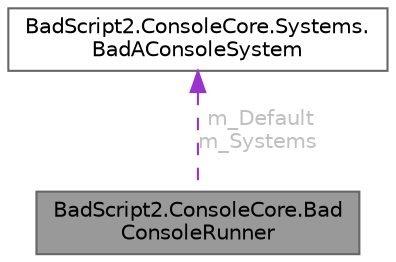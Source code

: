 digraph "BadScript2.ConsoleCore.BadConsoleRunner"
{
 // LATEX_PDF_SIZE
  bgcolor="transparent";
  edge [fontname=Helvetica,fontsize=10,labelfontname=Helvetica,labelfontsize=10];
  node [fontname=Helvetica,fontsize=10,shape=box,height=0.2,width=0.4];
  Node1 [id="Node000001",label="BadScript2.ConsoleCore.Bad\lConsoleRunner",height=0.2,width=0.4,color="gray40", fillcolor="grey60", style="filled", fontcolor="black",tooltip="Class that can register console systems and run them."];
  Node2 -> Node1 [id="edge1_Node000001_Node000002",dir="back",color="darkorchid3",style="dashed",tooltip=" ",label=" m_Default\nm_Systems",fontcolor="grey" ];
  Node2 [id="Node000002",label="BadScript2.ConsoleCore.Systems.\lBadAConsoleSystem",height=0.2,width=0.4,color="gray40", fillcolor="white", style="filled",URL="$class_bad_script2_1_1_console_core_1_1_systems_1_1_bad_a_console_system.html",tooltip=" "];
}
